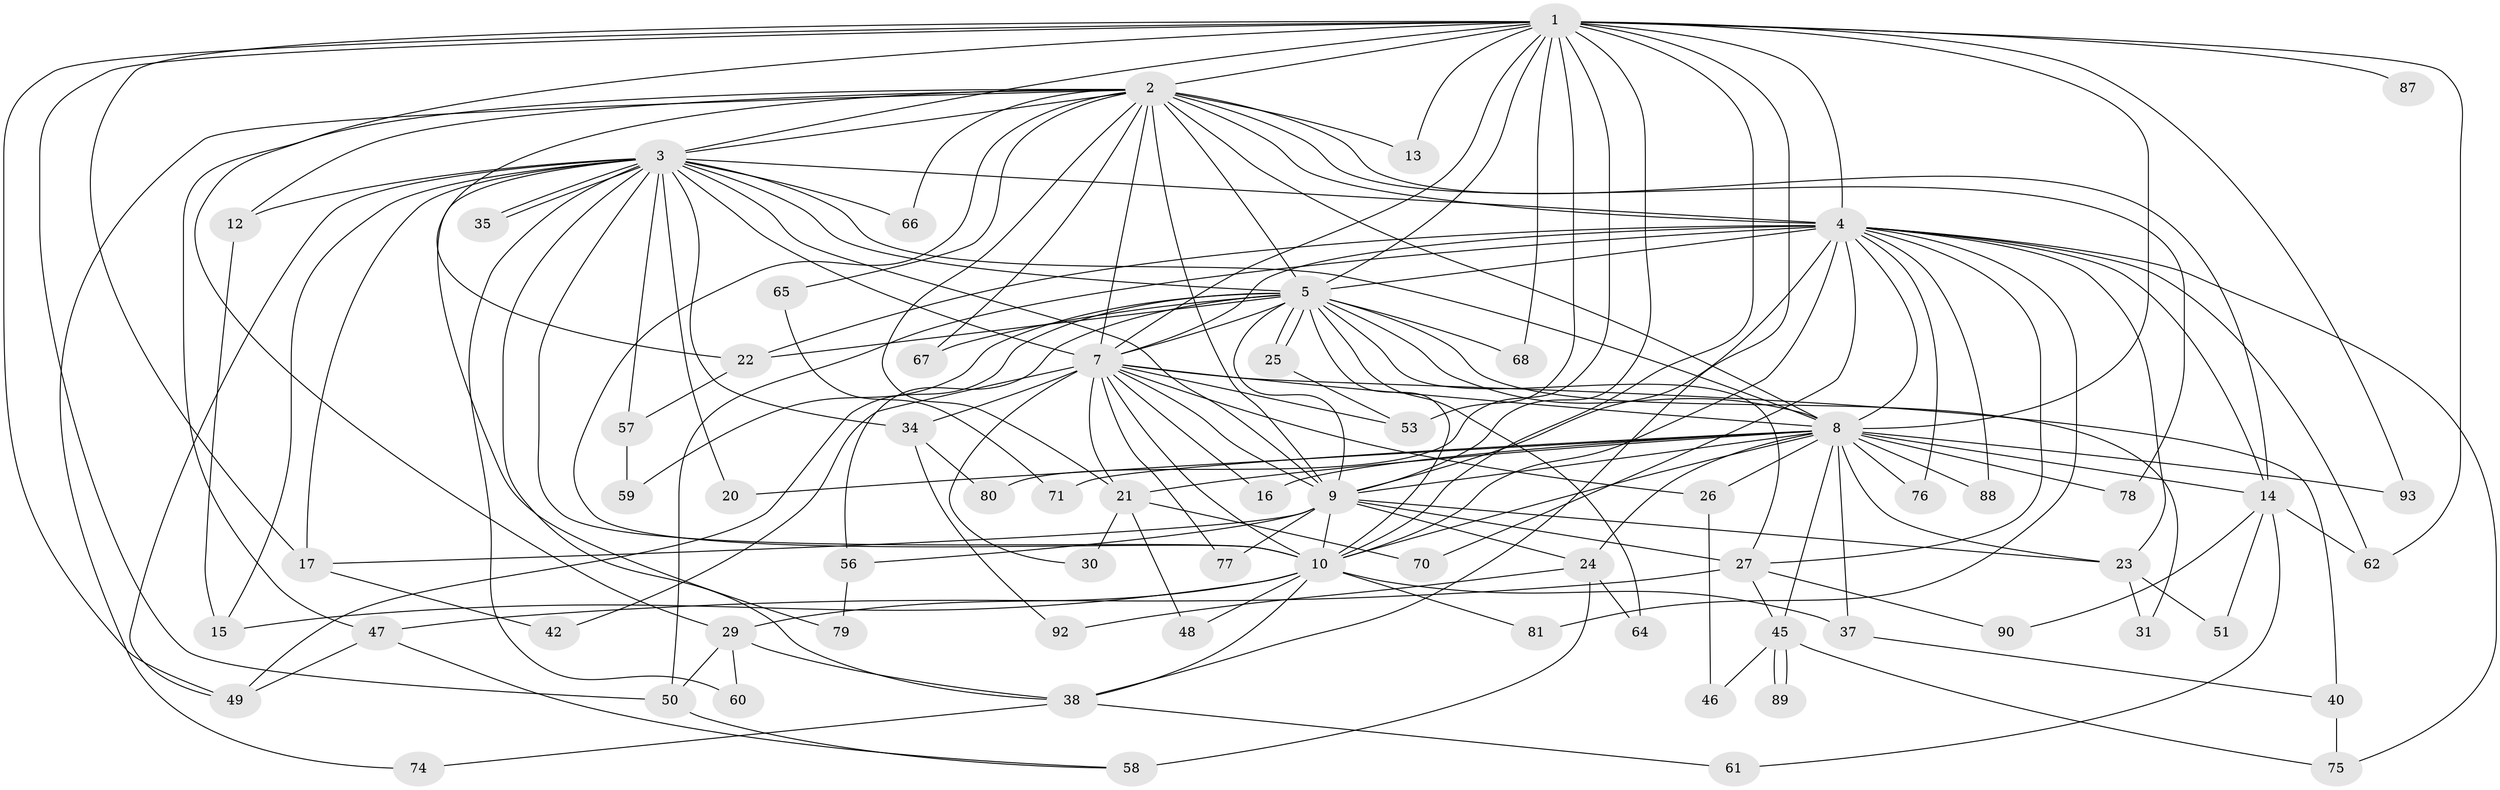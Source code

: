 // Generated by graph-tools (version 1.1) at 2025/23/03/03/25 07:23:46]
// undirected, 68 vertices, 168 edges
graph export_dot {
graph [start="1"]
  node [color=gray90,style=filled];
  1 [super="+85"];
  2 [super="+6"];
  3 [super="+54"];
  4 [super="+86"];
  5 [super="+11"];
  7 [super="+73"];
  8 [super="+36"];
  9 [super="+19"];
  10 [super="+33"];
  12 [super="+32"];
  13;
  14 [super="+63"];
  15 [super="+18"];
  16;
  17 [super="+41"];
  20;
  21 [super="+28"];
  22 [super="+84"];
  23 [super="+39"];
  24 [super="+83"];
  25 [super="+82"];
  26;
  27 [super="+52"];
  29 [super="+43"];
  30;
  31;
  34;
  35;
  37;
  38 [super="+44"];
  40;
  42;
  45 [super="+69"];
  46;
  47 [super="+72"];
  48;
  49;
  50 [super="+55"];
  51;
  53;
  56;
  57;
  58;
  59;
  60;
  61;
  62;
  64;
  65;
  66;
  67;
  68;
  70;
  71;
  74;
  75 [super="+91"];
  76;
  77;
  78;
  79;
  80;
  81;
  87;
  88;
  89;
  90;
  92;
  93;
  1 -- 2 [weight=2];
  1 -- 3;
  1 -- 4;
  1 -- 5;
  1 -- 7 [weight=2];
  1 -- 8;
  1 -- 9;
  1 -- 10 [weight=2];
  1 -- 13;
  1 -- 17;
  1 -- 29;
  1 -- 38;
  1 -- 50;
  1 -- 53;
  1 -- 62;
  1 -- 68;
  1 -- 80;
  1 -- 87 [weight=2];
  1 -- 93;
  1 -- 49;
  2 -- 3 [weight=2];
  2 -- 4 [weight=2];
  2 -- 5 [weight=3];
  2 -- 7 [weight=2];
  2 -- 8 [weight=2];
  2 -- 9 [weight=3];
  2 -- 10 [weight=2];
  2 -- 22;
  2 -- 47;
  2 -- 65;
  2 -- 66;
  2 -- 67;
  2 -- 74;
  2 -- 12 [weight=2];
  2 -- 13;
  2 -- 14;
  2 -- 78;
  2 -- 21;
  3 -- 4;
  3 -- 5;
  3 -- 7;
  3 -- 8;
  3 -- 9;
  3 -- 10;
  3 -- 12;
  3 -- 17;
  3 -- 20;
  3 -- 34;
  3 -- 35;
  3 -- 35;
  3 -- 57;
  3 -- 60;
  3 -- 66;
  3 -- 79;
  3 -- 15;
  3 -- 49;
  3 -- 38;
  4 -- 5 [weight=2];
  4 -- 7;
  4 -- 8;
  4 -- 9;
  4 -- 10;
  4 -- 14;
  4 -- 22;
  4 -- 23;
  4 -- 27;
  4 -- 50;
  4 -- 62;
  4 -- 70;
  4 -- 75;
  4 -- 76;
  4 -- 81;
  4 -- 88;
  5 -- 7;
  5 -- 8;
  5 -- 9;
  5 -- 10;
  5 -- 25;
  5 -- 25;
  5 -- 31;
  5 -- 49;
  5 -- 56;
  5 -- 59;
  5 -- 64;
  5 -- 67;
  5 -- 68;
  5 -- 27;
  5 -- 22;
  7 -- 8;
  7 -- 9;
  7 -- 10;
  7 -- 16;
  7 -- 21;
  7 -- 26;
  7 -- 30;
  7 -- 34;
  7 -- 40;
  7 -- 42;
  7 -- 53;
  7 -- 77;
  8 -- 9;
  8 -- 10;
  8 -- 16;
  8 -- 20;
  8 -- 23;
  8 -- 24;
  8 -- 26;
  8 -- 45 [weight=2];
  8 -- 71;
  8 -- 76;
  8 -- 78;
  8 -- 88;
  8 -- 93;
  8 -- 37;
  8 -- 14;
  8 -- 21;
  9 -- 10;
  9 -- 24;
  9 -- 27;
  9 -- 56;
  9 -- 77;
  9 -- 23;
  9 -- 17;
  10 -- 15;
  10 -- 29;
  10 -- 37;
  10 -- 38;
  10 -- 48;
  10 -- 81;
  12 -- 15;
  14 -- 51;
  14 -- 61;
  14 -- 90;
  14 -- 62;
  17 -- 42;
  21 -- 30;
  21 -- 48;
  21 -- 70;
  22 -- 57;
  23 -- 31;
  23 -- 51;
  24 -- 58 [weight=2];
  24 -- 64;
  24 -- 92;
  25 -- 53;
  26 -- 46;
  27 -- 45;
  27 -- 47;
  27 -- 90;
  29 -- 50;
  29 -- 60;
  29 -- 38;
  34 -- 80;
  34 -- 92;
  37 -- 40;
  38 -- 61;
  38 -- 74;
  40 -- 75;
  45 -- 46;
  45 -- 89;
  45 -- 89;
  45 -- 75;
  47 -- 49;
  47 -- 58;
  50 -- 58;
  56 -- 79;
  57 -- 59;
  65 -- 71;
}
